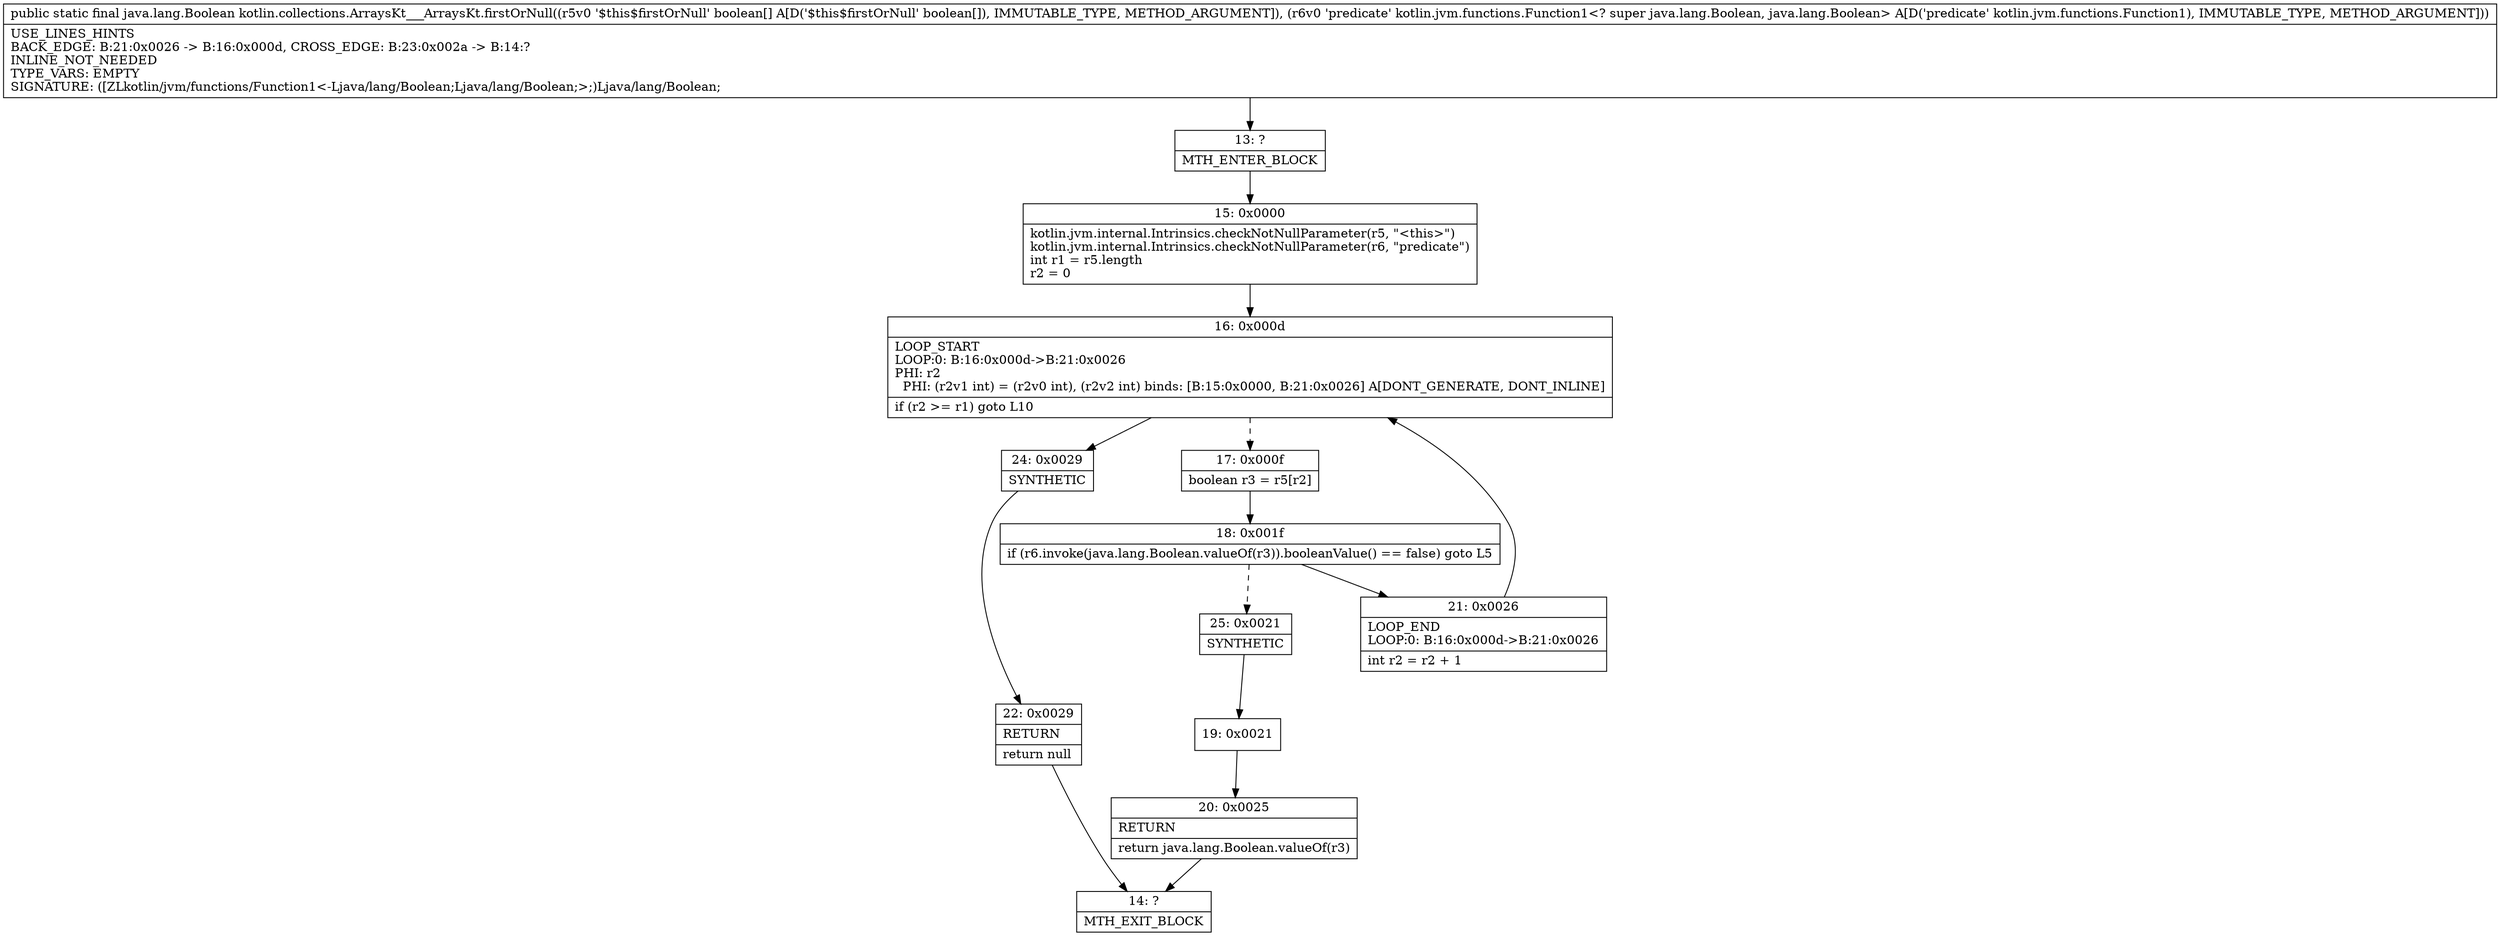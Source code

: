 digraph "CFG forkotlin.collections.ArraysKt___ArraysKt.firstOrNull([ZLkotlin\/jvm\/functions\/Function1;)Ljava\/lang\/Boolean;" {
Node_13 [shape=record,label="{13\:\ ?|MTH_ENTER_BLOCK\l}"];
Node_15 [shape=record,label="{15\:\ 0x0000|kotlin.jvm.internal.Intrinsics.checkNotNullParameter(r5, \"\<this\>\")\lkotlin.jvm.internal.Intrinsics.checkNotNullParameter(r6, \"predicate\")\lint r1 = r5.length\lr2 = 0\l}"];
Node_16 [shape=record,label="{16\:\ 0x000d|LOOP_START\lLOOP:0: B:16:0x000d\-\>B:21:0x0026\lPHI: r2 \l  PHI: (r2v1 int) = (r2v0 int), (r2v2 int) binds: [B:15:0x0000, B:21:0x0026] A[DONT_GENERATE, DONT_INLINE]\l|if (r2 \>= r1) goto L10\l}"];
Node_17 [shape=record,label="{17\:\ 0x000f|boolean r3 = r5[r2]\l}"];
Node_18 [shape=record,label="{18\:\ 0x001f|if (r6.invoke(java.lang.Boolean.valueOf(r3)).booleanValue() == false) goto L5\l}"];
Node_21 [shape=record,label="{21\:\ 0x0026|LOOP_END\lLOOP:0: B:16:0x000d\-\>B:21:0x0026\l|int r2 = r2 + 1\l}"];
Node_25 [shape=record,label="{25\:\ 0x0021|SYNTHETIC\l}"];
Node_19 [shape=record,label="{19\:\ 0x0021}"];
Node_20 [shape=record,label="{20\:\ 0x0025|RETURN\l|return java.lang.Boolean.valueOf(r3)\l}"];
Node_14 [shape=record,label="{14\:\ ?|MTH_EXIT_BLOCK\l}"];
Node_24 [shape=record,label="{24\:\ 0x0029|SYNTHETIC\l}"];
Node_22 [shape=record,label="{22\:\ 0x0029|RETURN\l|return null\l}"];
MethodNode[shape=record,label="{public static final java.lang.Boolean kotlin.collections.ArraysKt___ArraysKt.firstOrNull((r5v0 '$this$firstOrNull' boolean[] A[D('$this$firstOrNull' boolean[]), IMMUTABLE_TYPE, METHOD_ARGUMENT]), (r6v0 'predicate' kotlin.jvm.functions.Function1\<? super java.lang.Boolean, java.lang.Boolean\> A[D('predicate' kotlin.jvm.functions.Function1), IMMUTABLE_TYPE, METHOD_ARGUMENT]))  | USE_LINES_HINTS\lBACK_EDGE: B:21:0x0026 \-\> B:16:0x000d, CROSS_EDGE: B:23:0x002a \-\> B:14:?\lINLINE_NOT_NEEDED\lTYPE_VARS: EMPTY\lSIGNATURE: ([ZLkotlin\/jvm\/functions\/Function1\<\-Ljava\/lang\/Boolean;Ljava\/lang\/Boolean;\>;)Ljava\/lang\/Boolean;\l}"];
MethodNode -> Node_13;Node_13 -> Node_15;
Node_15 -> Node_16;
Node_16 -> Node_17[style=dashed];
Node_16 -> Node_24;
Node_17 -> Node_18;
Node_18 -> Node_21;
Node_18 -> Node_25[style=dashed];
Node_21 -> Node_16;
Node_25 -> Node_19;
Node_19 -> Node_20;
Node_20 -> Node_14;
Node_24 -> Node_22;
Node_22 -> Node_14;
}

